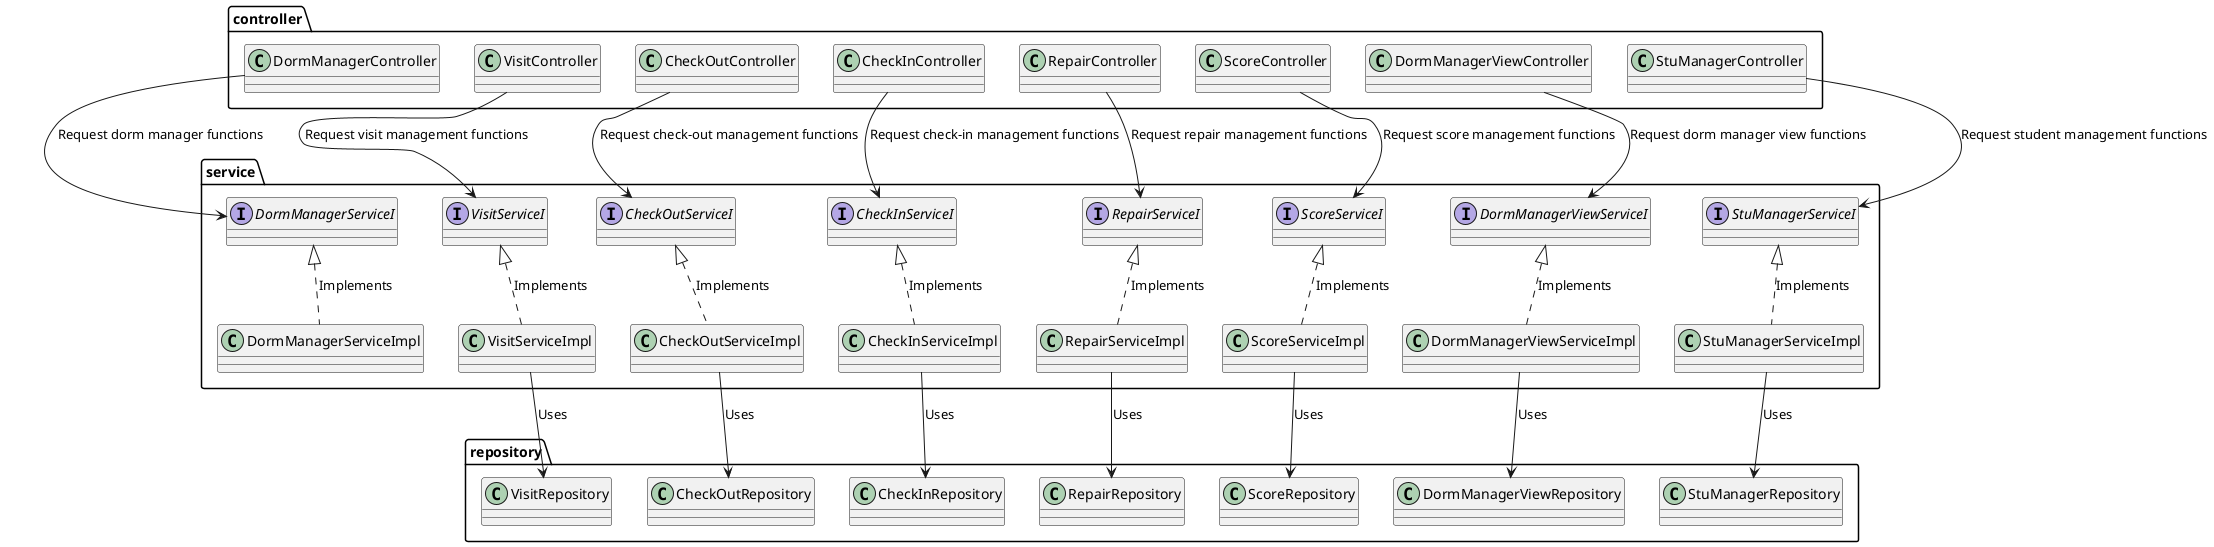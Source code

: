 @startuml

package "controller" {
    class DormManagerController
    class VisitController
    class CheckOutController
    class CheckInController
    class RepairController
    class ScoreController
    class DormManagerViewController
    class StuManagerController
}

package "service" {
    interface DormManagerServiceI
    interface VisitServiceI
    interface CheckOutServiceI
    interface CheckInServiceI
    interface RepairServiceI
    interface ScoreServiceI
    interface DormManagerViewServiceI
    interface StuManagerServiceI

    class DormManagerServiceImpl
    class VisitServiceImpl
    class CheckOutServiceImpl
    class CheckInServiceImpl
    class RepairServiceImpl
    class ScoreServiceImpl
    class DormManagerViewServiceImpl
    class StuManagerServiceImpl
}

package "repository" {
    class VisitRepository
    class CheckOutRepository
    class CheckInRepository
    class RepairRepository
    class ScoreRepository
    class DormManagerViewRepository
    class StuManagerRepository
}

DormManagerController --> DormManagerServiceI : Request dorm manager functions
VisitController --> VisitServiceI : Request visit management functions
CheckOutController --> CheckOutServiceI : Request check-out management functions
CheckInController --> CheckInServiceI : Request check-in management functions
RepairController --> RepairServiceI : Request repair management functions
ScoreController --> ScoreServiceI : Request score management functions
DormManagerViewController --> DormManagerViewServiceI : Request dorm manager view functions
StuManagerController --> StuManagerServiceI : Request student management functions

DormManagerServiceI <|.. DormManagerServiceImpl : Implements
VisitServiceI <|.. VisitServiceImpl : Implements
CheckOutServiceI <|.. CheckOutServiceImpl : Implements
CheckInServiceI <|.. CheckInServiceImpl : Implements
RepairServiceI <|.. RepairServiceImpl : Implements
ScoreServiceI <|.. ScoreServiceImpl : Implements
DormManagerViewServiceI <|.. DormManagerViewServiceImpl : Implements
StuManagerServiceI <|.. StuManagerServiceImpl : Implements

VisitServiceImpl --> VisitRepository : Uses
CheckOutServiceImpl --> CheckOutRepository : Uses
CheckInServiceImpl --> CheckInRepository : Uses
RepairServiceImpl --> RepairRepository : Uses
ScoreServiceImpl --> ScoreRepository : Uses
DormManagerViewServiceImpl --> DormManagerViewRepository : Uses
StuManagerServiceImpl --> StuManagerRepository : Uses

@enduml




